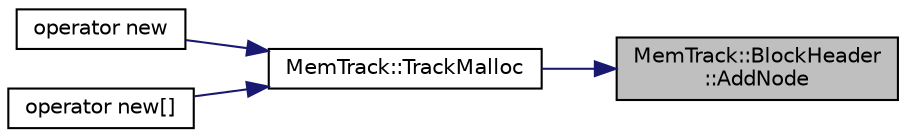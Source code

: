 digraph "MemTrack::BlockHeader::AddNode"
{
 // LATEX_PDF_SIZE
  edge [fontname="Helvetica",fontsize="10",labelfontname="Helvetica",labelfontsize="10"];
  node [fontname="Helvetica",fontsize="10",shape=record];
  rankdir="RL";
  Node1 [label="MemTrack::BlockHeader\l::AddNode",height=0.2,width=0.4,color="black", fillcolor="grey75", style="filled", fontcolor="black",tooltip=" "];
  Node1 -> Node2 [dir="back",color="midnightblue",fontsize="10",style="solid",fontname="Helvetica"];
  Node2 [label="MemTrack::TrackMalloc",height=0.2,width=0.4,color="black", fillcolor="white", style="filled",URL="$namespace_mem_track.html#a5ba36a69f55067f4fd578ff772c07176",tooltip=" "];
  Node2 -> Node3 [dir="back",color="midnightblue",fontsize="10",style="solid",fontname="Helvetica"];
  Node3 [label="operator new",height=0.2,width=0.4,color="black", fillcolor="white", style="filled",URL="$_mem_track_8cpp.html#a160dcabc54bbecfc69484678cafadb81",tooltip=" "];
  Node2 -> Node4 [dir="back",color="midnightblue",fontsize="10",style="solid",fontname="Helvetica"];
  Node4 [label="operator new[]",height=0.2,width=0.4,color="black", fillcolor="white", style="filled",URL="$_mem_track_8cpp.html#af2243bb4c2126b7b2b393e06090fbe59",tooltip=" "];
}
